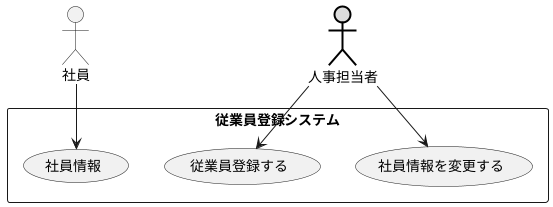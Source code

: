 @startuml 盛岡システム（株）
    ' left to right direction
    actor 社員 as d
    actor 人事担当者 as a #DDDDDD;line:black;line.bold;
    rectangle 従業員登録システム {
    usecase 従業員登録する as b
    usecase 社員情報 as c
    usecase 社員情報を変更する as e
    }
    a --> b
    d --> c
    a --> e
@enduml